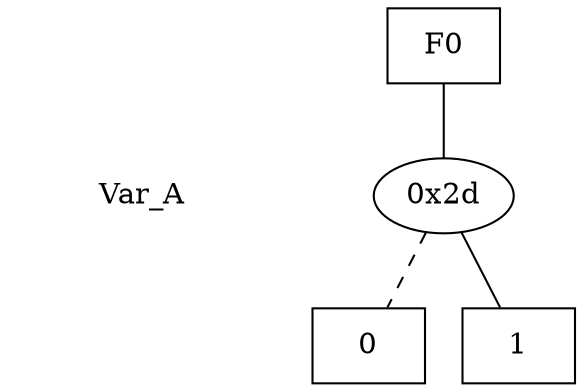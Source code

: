 digraph "DD" {
size = "7.5,10"
center = true;
edge [dir = none];
{ node [shape = plaintext];
  edge [style = invis];
  "CONST NODES" [style = invis];
" Var_A " -> "CONST NODES"; 
}
{ rank = same; node [shape = box]; edge [style = invis];
"F0"; }
{ rank = same; " Var_A ";
"0x2d";
}
{ rank = same; "CONST NODES";
{ node [shape = box]; "0x27";
"0x26";
}
}
"F0" -> "0x2d" [style = solid];
"0x2d" -> "0x26";
"0x2d" -> "0x27" [style = dashed];
"0x27" [label = "0"];
"0x26" [label = "1"];
}

